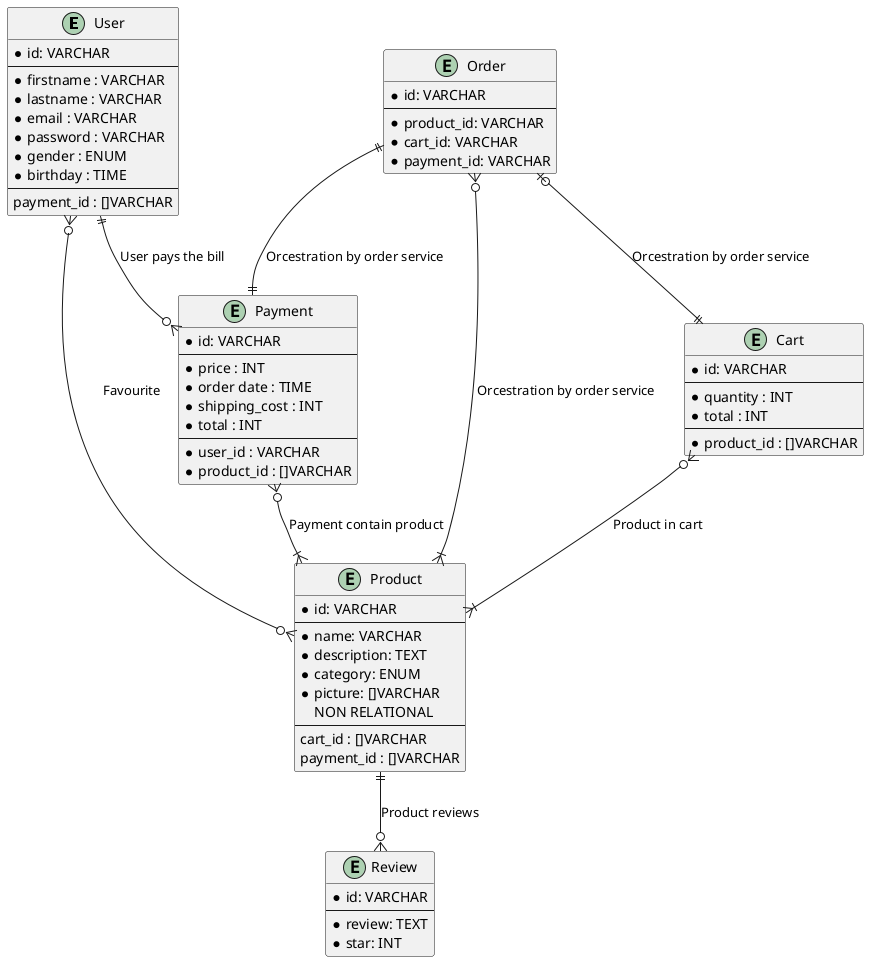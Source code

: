 @startuml brand-commerce-erd
entity User {
    * id: VARCHAR
    --
    * firstname : VARCHAR
    * lastname : VARCHAR
    * email : VARCHAR
    * password : VARCHAR
    * gender : ENUM
    * birthday : TIME
    --
    payment_id : []VARCHAR
}

entity Product {
     * id: VARCHAR
    --
    * name: VARCHAR
    * description: TEXT
    * category: ENUM
    * picture: []VARCHAR
    NON RELATIONAL
    --
    cart_id : []VARCHAR
    payment_id : []VARCHAR
}

entity Cart {
    * id: VARCHAR
    --
    * quantity : INT
    * total : INT
    --
    * product_id : []VARCHAR
}

entity Payment {
    * id: VARCHAR
    --
    * price : INT
    * order date : TIME
    * shipping_cost : INT
    * total : INT
    --
    * user_id : VARCHAR
    * product_id : []VARCHAR
}

entity Order {
    * id: VARCHAR
    --
    * product_id: VARCHAR
    * cart_id: VARCHAR
    * payment_id: VARCHAR
}

entity Review {
    * id: VARCHAR
    --
    * review: TEXT
    * star: INT
}

User ||--o{ Payment : User pays the bill
Cart }o--|{ Product : Product in cart
Payment }o--|{ Product : Payment contain product
User }o--o{ Product : Favourite
Product ||--o{ Review : Product reviews
Order ||--|| Payment : Orcestration by order service
Order }o--|{ Product : Orcestration by order service
Order |o--|| Cart : Orcestration by order service

@enduml